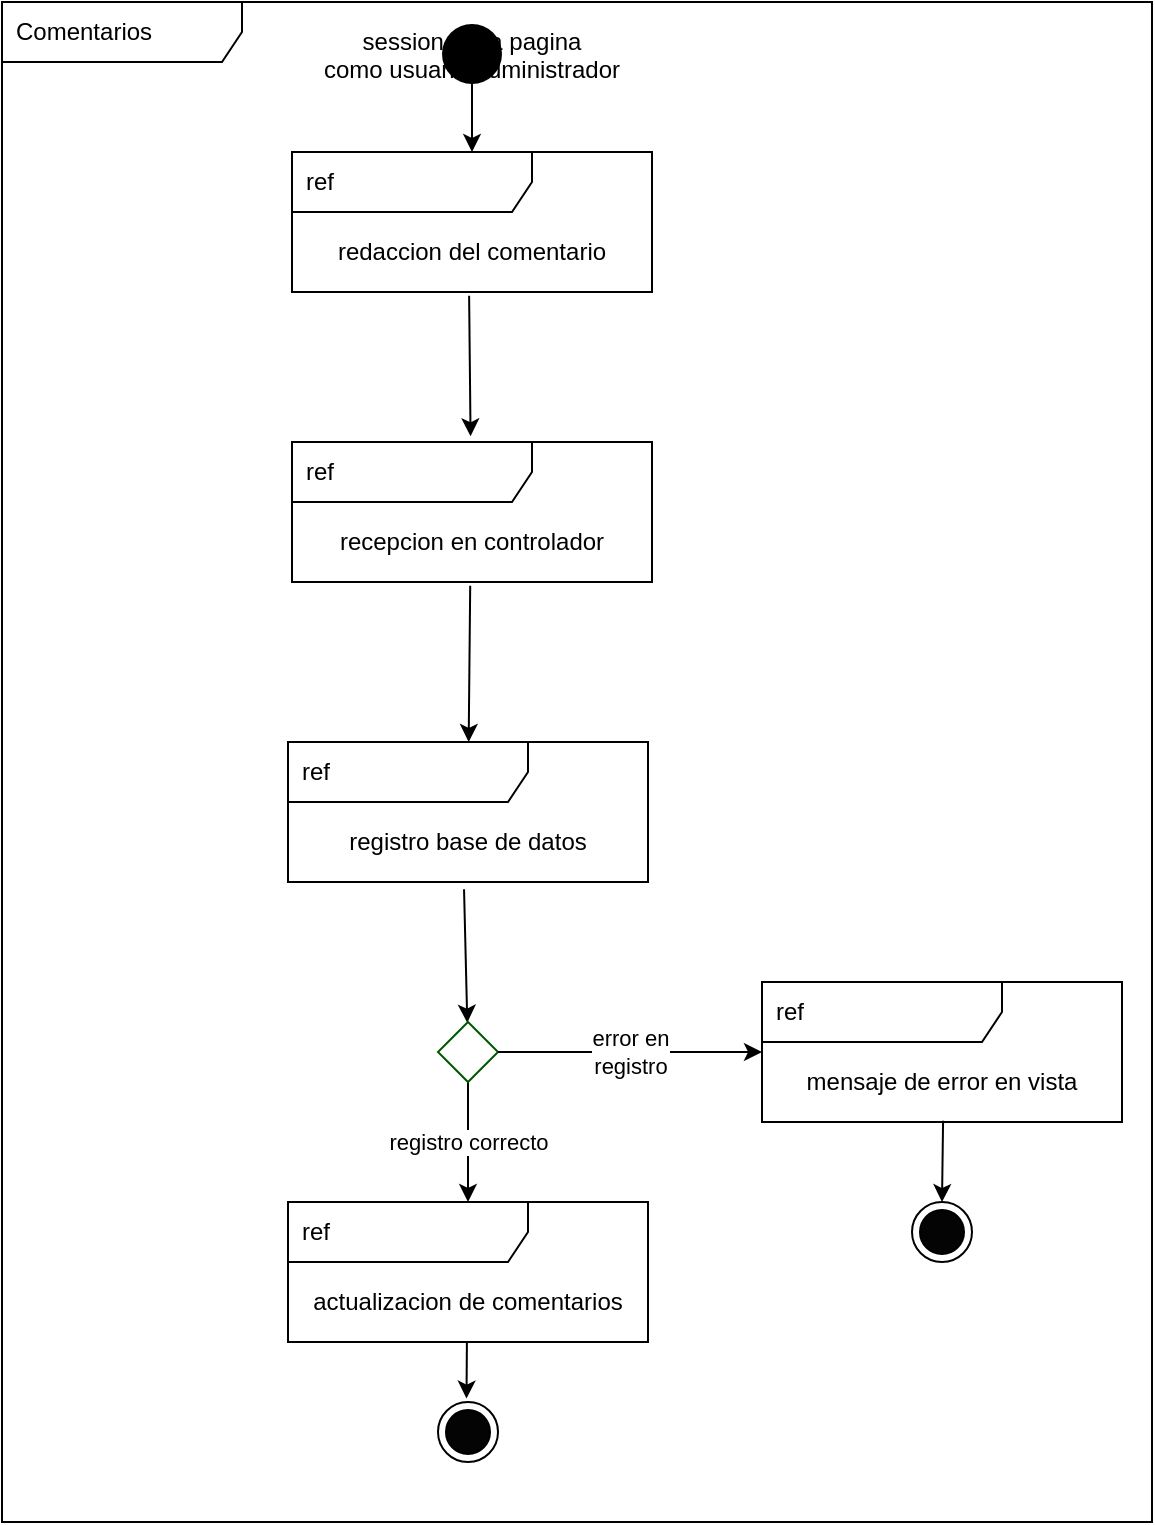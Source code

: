 <mxfile>
    <diagram id="THgKkfEIyU26r1Y1IIN_" name="Page-1">
        <mxGraphModel dx="424" dy="309" grid="1" gridSize="10" guides="1" tooltips="1" connect="1" arrows="1" fold="1" page="1" pageScale="1" pageWidth="850" pageHeight="1100" math="0" shadow="0">
            <root>
                <mxCell id="0"/>
                <mxCell id="1" parent="0"/>
                <mxCell id="2" value="Comentarios" style="shape=umlFrame;whiteSpace=wrap;html=1;width=120;height=30;boundedLbl=1;verticalAlign=middle;align=left;spacingLeft=5;fillColor=default;" vertex="1" parent="1">
                    <mxGeometry x="190" y="100" width="575" height="760" as="geometry"/>
                </mxCell>
                <mxCell id="3" style="edgeStyle=none;html=1;exitX=0.5;exitY=1;exitDx=0;exitDy=0;" edge="1" parent="1" source="4" target="7">
                    <mxGeometry relative="1" as="geometry">
                        <mxPoint x="425" y="190" as="targetPoint"/>
                    </mxGeometry>
                </mxCell>
                <mxCell id="4" value="session en la pagina &#10;como usuario/administrador" style="ellipse;strokeColor=none;fillColor=#000000;" vertex="1" parent="1">
                    <mxGeometry x="410" y="111" width="30" height="30" as="geometry"/>
                </mxCell>
                <mxCell id="5" value="ref" style="shape=umlFrame;whiteSpace=wrap;html=1;width=120;height=30;boundedLbl=1;verticalAlign=middle;align=left;spacingLeft=5;" vertex="1" parent="1">
                    <mxGeometry x="335" y="320" width="180" height="70" as="geometry"/>
                </mxCell>
                <mxCell id="6" value="recepcion en controlador" style="text;html=1;strokeColor=none;fillColor=none;align=center;verticalAlign=middle;whiteSpace=wrap;rounded=0;" vertex="1" parent="1">
                    <mxGeometry x="345" y="355" width="160" height="30" as="geometry"/>
                </mxCell>
                <mxCell id="7" value="ref" style="shape=umlFrame;whiteSpace=wrap;html=1;width=120;height=30;boundedLbl=1;verticalAlign=middle;align=left;spacingLeft=5;" vertex="1" parent="1">
                    <mxGeometry x="335" y="175" width="180" height="70" as="geometry"/>
                </mxCell>
                <mxCell id="8" value="redaccion del comentario" style="text;html=1;strokeColor=none;fillColor=none;align=center;verticalAlign=middle;whiteSpace=wrap;rounded=0;" vertex="1" parent="1">
                    <mxGeometry x="345" y="210" width="160" height="30" as="geometry"/>
                </mxCell>
                <mxCell id="9" value="" style="endArrow=classic;html=1;exitX=0.492;exitY=1.027;exitDx=0;exitDy=0;exitPerimeter=0;entryX=0.496;entryY=-0.041;entryDx=0;entryDy=0;entryPerimeter=0;" edge="1" parent="1" source="7" target="5">
                    <mxGeometry width="50" height="50" relative="1" as="geometry">
                        <mxPoint x="495" y="265" as="sourcePoint"/>
                        <mxPoint x="424.689" y="300.311" as="targetPoint"/>
                    </mxGeometry>
                </mxCell>
                <mxCell id="10" value="" style="endArrow=classic;html=1;exitX=0.495;exitY=1.026;exitDx=0;exitDy=0;exitPerimeter=0;" edge="1" parent="1" source="5" target="11">
                    <mxGeometry width="50" height="50" relative="1" as="geometry">
                        <mxPoint x="355" y="510" as="sourcePoint"/>
                        <mxPoint x="425" y="510" as="targetPoint"/>
                    </mxGeometry>
                </mxCell>
                <mxCell id="11" value="ref" style="shape=umlFrame;whiteSpace=wrap;html=1;width=120;height=30;boundedLbl=1;verticalAlign=middle;align=left;spacingLeft=5;" vertex="1" parent="1">
                    <mxGeometry x="333" y="470" width="180" height="70" as="geometry"/>
                </mxCell>
                <mxCell id="12" value="registro base de datos" style="text;html=1;strokeColor=none;fillColor=none;align=center;verticalAlign=middle;whiteSpace=wrap;rounded=0;" vertex="1" parent="1">
                    <mxGeometry x="343" y="505" width="160" height="30" as="geometry"/>
                </mxCell>
                <mxCell id="13" value="" style="endArrow=classic;html=1;exitX=0.489;exitY=1.052;exitDx=0;exitDy=0;exitPerimeter=0;" edge="1" parent="1" source="11" target="17">
                    <mxGeometry width="50" height="50" relative="1" as="geometry">
                        <mxPoint x="515" y="580" as="sourcePoint"/>
                        <mxPoint x="423" y="741" as="targetPoint"/>
                    </mxGeometry>
                </mxCell>
                <mxCell id="14" value="ref" style="shape=umlFrame;whiteSpace=wrap;html=1;width=120;height=30;boundedLbl=1;verticalAlign=middle;align=left;spacingLeft=5;" vertex="1" parent="1">
                    <mxGeometry x="570" y="590" width="180" height="70" as="geometry"/>
                </mxCell>
                <mxCell id="15" value="mensaje de error en vista" style="text;html=1;strokeColor=none;fillColor=none;align=center;verticalAlign=middle;whiteSpace=wrap;rounded=0;" vertex="1" parent="1">
                    <mxGeometry x="580" y="625" width="160" height="30" as="geometry"/>
                </mxCell>
                <mxCell id="16" value="registro correcto" style="edgeStyle=none;html=1;exitX=0.5;exitY=1;exitDx=0;exitDy=0;" edge="1" parent="1" source="17" target="19">
                    <mxGeometry relative="1" as="geometry"/>
                </mxCell>
                <mxCell id="17" value="" style="rhombus;strokeColor=#005700;fillColor=none;fontColor=#ffffff;" vertex="1" parent="1">
                    <mxGeometry x="408" y="610" width="30" height="30" as="geometry"/>
                </mxCell>
                <mxCell id="18" value="error en&lt;br&gt;registro" style="endArrow=classic;html=1;exitX=1;exitY=0.5;exitDx=0;exitDy=0;" edge="1" parent="1" source="17" target="14">
                    <mxGeometry width="50" height="50" relative="1" as="geometry">
                        <mxPoint x="353" y="780" as="sourcePoint"/>
                        <mxPoint x="403" y="730" as="targetPoint"/>
                    </mxGeometry>
                </mxCell>
                <mxCell id="19" value="ref" style="shape=umlFrame;whiteSpace=wrap;html=1;width=120;height=30;boundedLbl=1;verticalAlign=middle;align=left;spacingLeft=5;" vertex="1" parent="1">
                    <mxGeometry x="333" y="700" width="180" height="70" as="geometry"/>
                </mxCell>
                <mxCell id="20" value="actualizacion de comentarios" style="text;html=1;strokeColor=none;fillColor=none;align=center;verticalAlign=middle;whiteSpace=wrap;rounded=0;" vertex="1" parent="1">
                    <mxGeometry x="343" y="735" width="160" height="30" as="geometry"/>
                </mxCell>
                <mxCell id="21" value="" style="ellipse;html=1;shape=endState;strokeColor=#000000;fillColor=#040405;" vertex="1" parent="1">
                    <mxGeometry x="645" y="700" width="30" height="30" as="geometry"/>
                </mxCell>
                <mxCell id="22" value="" style="endArrow=classic;html=1;entryX=0.5;entryY=0;entryDx=0;entryDy=0;exitX=0.503;exitY=0.991;exitDx=0;exitDy=0;exitPerimeter=0;" edge="1" parent="1" source="14" target="21">
                    <mxGeometry width="50" height="50" relative="1" as="geometry">
                        <mxPoint x="630" y="730" as="sourcePoint"/>
                        <mxPoint x="680" y="680" as="targetPoint"/>
                    </mxGeometry>
                </mxCell>
                <mxCell id="23" value="" style="ellipse;html=1;shape=endState;strokeColor=#000000;fillColor=#040405;" vertex="1" parent="1">
                    <mxGeometry x="408" y="800" width="30" height="30" as="geometry"/>
                </mxCell>
                <mxCell id="24" value="" style="endArrow=classic;html=1;entryX=0.475;entryY=-0.057;entryDx=0;entryDy=0;entryPerimeter=0;exitX=0.497;exitY=0.995;exitDx=0;exitDy=0;exitPerimeter=0;" edge="1" parent="1" source="19" target="23">
                    <mxGeometry width="50" height="50" relative="1" as="geometry">
                        <mxPoint x="425" y="810" as="sourcePoint"/>
                        <mxPoint x="475" y="760" as="targetPoint"/>
                    </mxGeometry>
                </mxCell>
            </root>
        </mxGraphModel>
    </diagram>
</mxfile>